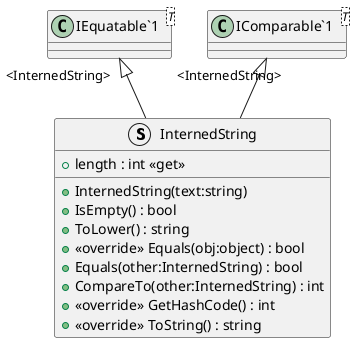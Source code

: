 @startuml
struct InternedString {
    + length : int <<get>>
    + InternedString(text:string)
    + IsEmpty() : bool
    + ToLower() : string
    + <<override>> Equals(obj:object) : bool
    + Equals(other:InternedString) : bool
    + CompareTo(other:InternedString) : int
    + <<override>> GetHashCode() : int
    + <<override>> ToString() : string
}
class "IEquatable`1"<T> {
}
class "IComparable`1"<T> {
}
"IEquatable`1" "<InternedString>" <|-- InternedString
"IComparable`1" "<InternedString>" <|-- InternedString
@enduml
